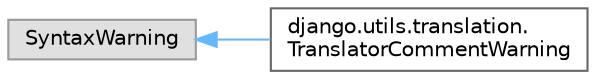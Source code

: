 digraph "Graphical Class Hierarchy"
{
 // LATEX_PDF_SIZE
  bgcolor="transparent";
  edge [fontname=Helvetica,fontsize=10,labelfontname=Helvetica,labelfontsize=10];
  node [fontname=Helvetica,fontsize=10,shape=box,height=0.2,width=0.4];
  rankdir="LR";
  Node0 [id="Node000000",label="SyntaxWarning",height=0.2,width=0.4,color="grey60", fillcolor="#E0E0E0", style="filled",tooltip=" "];
  Node0 -> Node1 [id="edge4286_Node000000_Node000001",dir="back",color="steelblue1",style="solid",tooltip=" "];
  Node1 [id="Node000001",label="django.utils.translation.\lTranslatorCommentWarning",height=0.2,width=0.4,color="grey40", fillcolor="white", style="filled",URL="$classdjango_1_1utils_1_1translation_1_1_translator_comment_warning.html",tooltip=" "];
}
